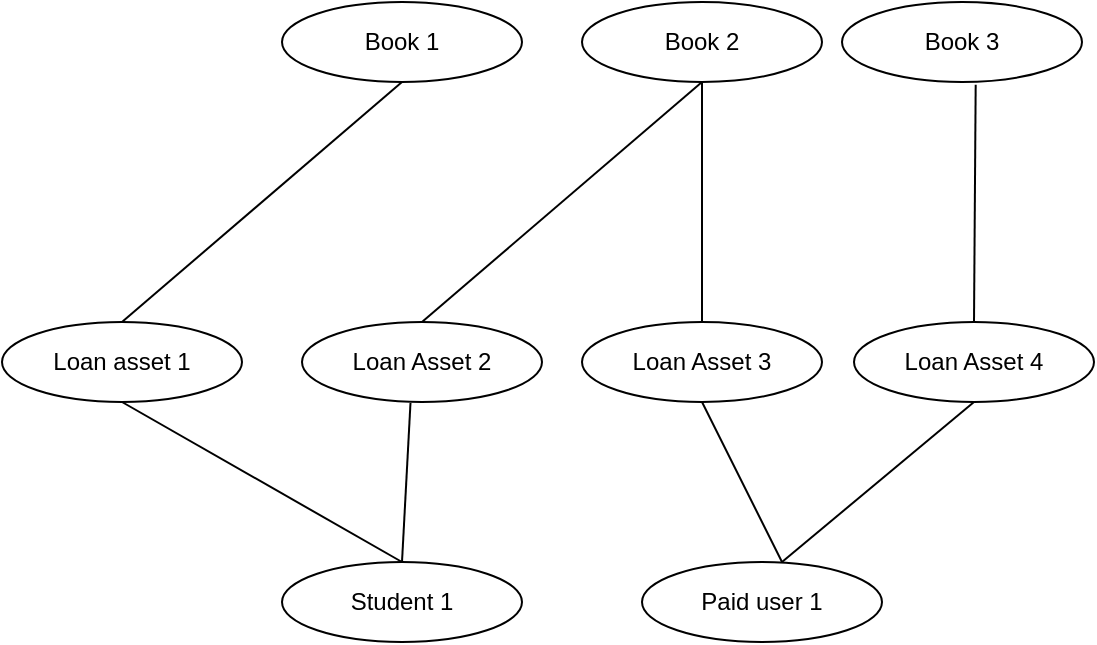 <mxfile version="23.1.5" type="device">
  <diagram name="Page-1" id="o7eKeerwchL2syPwGktH">
    <mxGraphModel dx="1970" dy="524" grid="1" gridSize="10" guides="1" tooltips="1" connect="1" arrows="1" fold="1" page="1" pageScale="1" pageWidth="850" pageHeight="1100" math="0" shadow="0">
      <root>
        <mxCell id="0" />
        <mxCell id="1" parent="0" />
        <mxCell id="HuNq3QhvRGzcepAxWB4n-1" value="Book 1" style="ellipse;whiteSpace=wrap;html=1;" parent="1" vertex="1">
          <mxGeometry x="90" y="60" width="120" height="40" as="geometry" />
        </mxCell>
        <mxCell id="HuNq3QhvRGzcepAxWB4n-4" value="Book 2" style="ellipse;whiteSpace=wrap;html=1;" parent="1" vertex="1">
          <mxGeometry x="240" y="60" width="120" height="40" as="geometry" />
        </mxCell>
        <mxCell id="HuNq3QhvRGzcepAxWB4n-7" value="Student 1" style="ellipse;whiteSpace=wrap;html=1;" parent="1" vertex="1">
          <mxGeometry x="90" y="340" width="120" height="40" as="geometry" />
        </mxCell>
        <mxCell id="HuNq3QhvRGzcepAxWB4n-8" value="Paid user 1" style="ellipse;whiteSpace=wrap;html=1;" parent="1" vertex="1">
          <mxGeometry x="270" y="340" width="120" height="40" as="geometry" />
        </mxCell>
        <mxCell id="HuNq3QhvRGzcepAxWB4n-11" value="Book 3" style="ellipse;whiteSpace=wrap;html=1;" parent="1" vertex="1">
          <mxGeometry x="370" y="60" width="120" height="40" as="geometry" />
        </mxCell>
        <mxCell id="HuNq3QhvRGzcepAxWB4n-13" value="Loan asset 1" style="ellipse;whiteSpace=wrap;html=1;" parent="1" vertex="1">
          <mxGeometry x="-50" y="220" width="120" height="40" as="geometry" />
        </mxCell>
        <mxCell id="HuNq3QhvRGzcepAxWB4n-14" value="Loan Asset 2" style="ellipse;whiteSpace=wrap;html=1;" parent="1" vertex="1">
          <mxGeometry x="100" y="220" width="120" height="40" as="geometry" />
        </mxCell>
        <mxCell id="HuNq3QhvRGzcepAxWB4n-15" value="Loan Asset 3" style="ellipse;whiteSpace=wrap;html=1;" parent="1" vertex="1">
          <mxGeometry x="240" y="220" width="120" height="40" as="geometry" />
        </mxCell>
        <mxCell id="HuNq3QhvRGzcepAxWB4n-16" value="" style="endArrow=none;html=1;rounded=0;entryX=0.5;entryY=1;entryDx=0;entryDy=0;" parent="1" target="HuNq3QhvRGzcepAxWB4n-13" edge="1">
          <mxGeometry width="50" height="50" relative="1" as="geometry">
            <mxPoint x="150" y="340" as="sourcePoint" />
            <mxPoint x="200" y="290" as="targetPoint" />
          </mxGeometry>
        </mxCell>
        <mxCell id="HuNq3QhvRGzcepAxWB4n-17" value="" style="endArrow=none;html=1;rounded=0;entryX=0.452;entryY=1.013;entryDx=0;entryDy=0;entryPerimeter=0;" parent="1" target="HuNq3QhvRGzcepAxWB4n-14" edge="1">
          <mxGeometry width="50" height="50" relative="1" as="geometry">
            <mxPoint x="150" y="340" as="sourcePoint" />
            <mxPoint x="290" y="260" as="targetPoint" />
          </mxGeometry>
        </mxCell>
        <mxCell id="HuNq3QhvRGzcepAxWB4n-18" value="" style="endArrow=none;html=1;rounded=0;entryX=0.5;entryY=1;entryDx=0;entryDy=0;exitX=0.5;exitY=0;exitDx=0;exitDy=0;" parent="1" source="HuNq3QhvRGzcepAxWB4n-13" target="HuNq3QhvRGzcepAxWB4n-1" edge="1">
          <mxGeometry width="50" height="50" relative="1" as="geometry">
            <mxPoint x="150" y="220" as="sourcePoint" />
            <mxPoint x="200" y="170" as="targetPoint" />
          </mxGeometry>
        </mxCell>
        <mxCell id="HuNq3QhvRGzcepAxWB4n-19" value="" style="endArrow=none;html=1;rounded=0;entryX=0.5;entryY=1;entryDx=0;entryDy=0;exitX=0.5;exitY=0;exitDx=0;exitDy=0;" parent="1" source="HuNq3QhvRGzcepAxWB4n-14" target="HuNq3QhvRGzcepAxWB4n-4" edge="1">
          <mxGeometry width="50" height="50" relative="1" as="geometry">
            <mxPoint x="300" y="220" as="sourcePoint" />
            <mxPoint x="350" y="170" as="targetPoint" />
          </mxGeometry>
        </mxCell>
        <mxCell id="HuNq3QhvRGzcepAxWB4n-20" value="" style="endArrow=none;html=1;rounded=0;entryX=0.5;entryY=1;entryDx=0;entryDy=0;" parent="1" target="HuNq3QhvRGzcepAxWB4n-15" edge="1">
          <mxGeometry width="50" height="50" relative="1" as="geometry">
            <mxPoint x="340" y="340" as="sourcePoint" />
            <mxPoint x="390" y="290" as="targetPoint" />
          </mxGeometry>
        </mxCell>
        <mxCell id="HuNq3QhvRGzcepAxWB4n-22" value="Loan Asset 4" style="ellipse;whiteSpace=wrap;html=1;" parent="1" vertex="1">
          <mxGeometry x="376" y="220" width="120" height="40" as="geometry" />
        </mxCell>
        <mxCell id="HuNq3QhvRGzcepAxWB4n-24" value="" style="endArrow=none;html=1;rounded=0;exitX=0.5;exitY=0;exitDx=0;exitDy=0;entryX=0.557;entryY=1.035;entryDx=0;entryDy=0;entryPerimeter=0;" parent="1" source="HuNq3QhvRGzcepAxWB4n-22" target="HuNq3QhvRGzcepAxWB4n-11" edge="1">
          <mxGeometry width="50" height="50" relative="1" as="geometry">
            <mxPoint x="230" y="260" as="sourcePoint" />
            <mxPoint x="280" y="210" as="targetPoint" />
          </mxGeometry>
        </mxCell>
        <mxCell id="HuNq3QhvRGzcepAxWB4n-25" value="" style="endArrow=none;html=1;rounded=0;" parent="1" edge="1">
          <mxGeometry width="50" height="50" relative="1" as="geometry">
            <mxPoint x="300" y="220" as="sourcePoint" />
            <mxPoint x="300" y="100" as="targetPoint" />
          </mxGeometry>
        </mxCell>
        <mxCell id="HuNq3QhvRGzcepAxWB4n-26" value="" style="endArrow=none;html=1;rounded=0;entryX=0.5;entryY=1;entryDx=0;entryDy=0;" parent="1" target="HuNq3QhvRGzcepAxWB4n-22" edge="1">
          <mxGeometry width="50" height="50" relative="1" as="geometry">
            <mxPoint x="340" y="340" as="sourcePoint" />
            <mxPoint x="390" y="290" as="targetPoint" />
          </mxGeometry>
        </mxCell>
      </root>
    </mxGraphModel>
  </diagram>
</mxfile>
